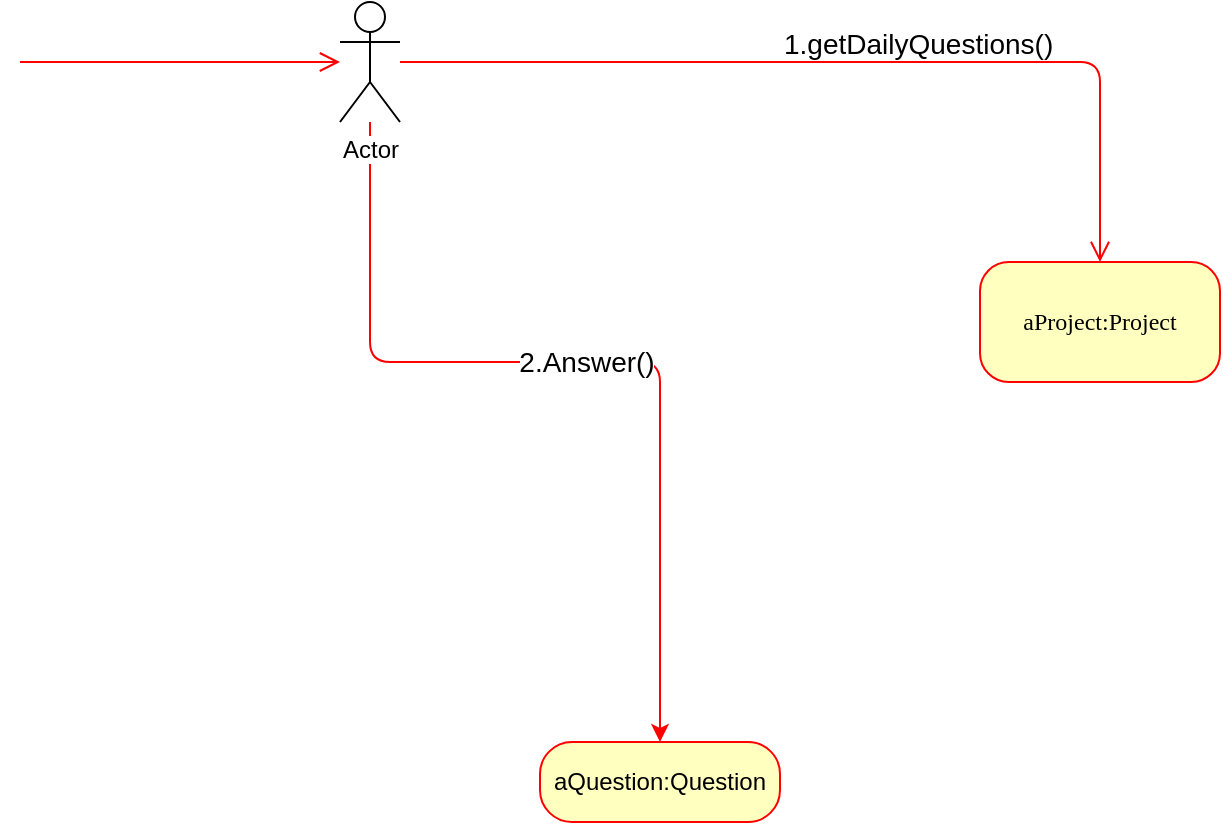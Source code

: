 <mxfile version="10.6.8" type="github"><diagram id="jWA7jl4ANsBKRs-4dzQF" name="Page-1"><mxGraphModel dx="1394" dy="796" grid="1" gridSize="10" guides="1" tooltips="1" connect="1" arrows="1" fold="1" page="1" pageScale="1" pageWidth="827" pageHeight="1169" math="0" shadow="0"><root><mxCell id="0"/><mxCell id="1" parent="0"/><mxCell id="ZNaqcfqnaiOwpk1KiMSA-1" value="aProject:Project" style="rounded=1;whiteSpace=wrap;html=1;arcSize=24;fillColor=#ffffc0;strokeColor=#ff0000;shadow=0;comic=0;labelBackgroundColor=none;fontFamily=Verdana;fontSize=12;fontColor=#000000;align=center;" vertex="1" parent="1"><mxGeometry x="670" y="280" width="120" height="60" as="geometry"/></mxCell><mxCell id="ZNaqcfqnaiOwpk1KiMSA-2" style="edgeStyle=orthogonalEdgeStyle;html=1;labelBackgroundColor=none;endArrow=open;endSize=8;strokeColor=#ff0000;fontFamily=Verdana;fontSize=12;align=left;" edge="1" parent="1"><mxGeometry relative="1" as="geometry"><mxPoint x="350" y="180" as="targetPoint"/><mxPoint x="190" y="180" as="sourcePoint"/></mxGeometry></mxCell><mxCell id="ZNaqcfqnaiOwpk1KiMSA-3" style="edgeStyle=orthogonalEdgeStyle;html=1;labelBackgroundColor=none;endArrow=open;endSize=8;strokeColor=#ff0000;fontFamily=Verdana;fontSize=12;align=left;" edge="1" parent="1" target="ZNaqcfqnaiOwpk1KiMSA-1"><mxGeometry relative="1" as="geometry"><Array as="points"><mxPoint x="390" y="180"/><mxPoint x="510" y="180"/></Array><mxPoint x="380" y="180" as="sourcePoint"/><mxPoint x="480" y="190" as="targetPoint"/></mxGeometry></mxCell><mxCell id="ZNaqcfqnaiOwpk1KiMSA-4" value="2.Answer()&lt;br&gt;" style="edgeStyle=orthogonalEdgeStyle;rounded=1;orthogonalLoop=1;jettySize=auto;html=1;entryX=0.5;entryY=0;entryDx=0;entryDy=0;strokeColor=#FF0000;fontSize=14;" edge="1" parent="1" source="ZNaqcfqnaiOwpk1KiMSA-5" target="ZNaqcfqnaiOwpk1KiMSA-7"><mxGeometry relative="1" as="geometry"><Array as="points"><mxPoint x="365" y="330"/><mxPoint x="510" y="330"/></Array></mxGeometry></mxCell><mxCell id="ZNaqcfqnaiOwpk1KiMSA-5" value="Actor" style="shape=umlActor;verticalLabelPosition=bottom;labelBackgroundColor=#ffffff;verticalAlign=top;html=1;outlineConnect=0;" vertex="1" parent="1"><mxGeometry x="350" y="150" width="30" height="60" as="geometry"/></mxCell><mxCell id="ZNaqcfqnaiOwpk1KiMSA-6" value="&lt;font style=&quot;font-size: 14px&quot;&gt;1.getDailyQuestions()&lt;/font&gt;" style="text;html=1;resizable=0;points=[];autosize=1;align=left;verticalAlign=top;spacingTop=-4;fontSize=14;" vertex="1" parent="1"><mxGeometry x="570" y="160" width="150" height="20" as="geometry"/></mxCell><mxCell id="ZNaqcfqnaiOwpk1KiMSA-7" value="aQuestion:Question" style="rounded=1;whiteSpace=wrap;html=1;arcSize=40;fontColor=#000000;fillColor=#ffffc0;strokeColor=#ff0000;" vertex="1" parent="1"><mxGeometry x="450" y="520" width="120" height="40" as="geometry"/></mxCell></root></mxGraphModel></diagram></mxfile>